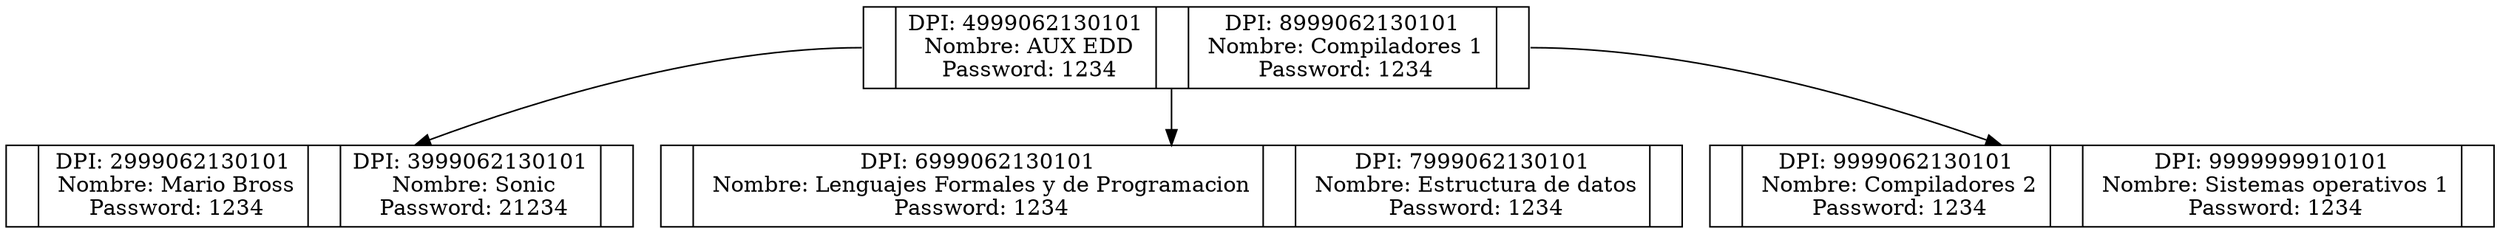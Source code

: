 digraph G {
node[shape=record];
Nodo1790977249[label="<S0>|DPI: 4999062130101\n Nombre: AUX EDD\n Password: 1234|<S1>|DPI: 8999062130101\n Nombre: Compiladores 1\n Password: 1234|<S2>"];
Nodo1680677014[label="<S2>|DPI: 2999062130101\n Nombre: Mario Bross\n Password: 1234|<S3>|DPI: 3999062130101\n Nombre: Sonic\n Password: 21234|<S4>"];
Nodo1004043090[label="<S4>|DPI: 6999062130101\n Nombre: Lenguajes Formales y de Programacion\n Password: 1234|<S5>|DPI: 7999062130101\n Nombre: Estructura de datos\n Password: 1234|<S6>"];
Nodo1004043090[label="<S6>|DPI: 6999062130101\n Nombre: Lenguajes Formales y de Programacion\n Password: 1234|<S7>|DPI: 7999062130101\n Nombre: Estructura de datos\n Password: 1234|<S8>"];
Nodo300413964[label="<S8>|DPI: 9999062130101\n Nombre: Compiladores 2\n Password: 1234|<S9>|DPI: 9999999910101\n Nombre: Sistemas operativos 1\n Password: 1234|<S10>"];
Nodo1790977249:S0->Nodo1680677014;
Nodo1790977249:S1->Nodo1004043090;
Nodo1790977249:S2->Nodo300413964;
}